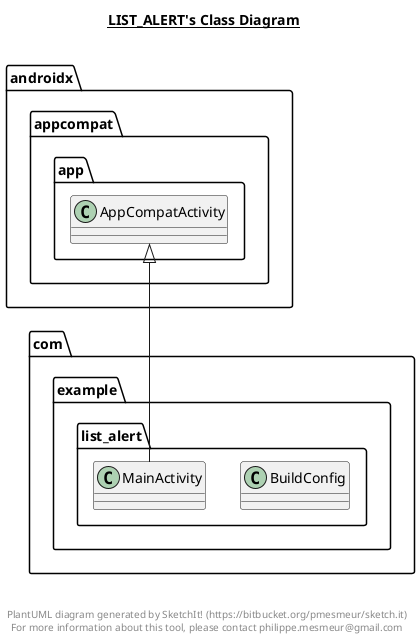 @startuml

title __LIST_ALERT's Class Diagram__\n

  namespace com.example.list_alert {
    class com.example.list_alert.BuildConfig {
    }
  }
  

  namespace com.example.list_alert {
    class com.example.list_alert.MainActivity {
    }
  }
  

  com.example.list_alert.MainActivity -up-|> androidx.appcompat.app.AppCompatActivity


right footer


PlantUML diagram generated by SketchIt! (https://bitbucket.org/pmesmeur/sketch.it)
For more information about this tool, please contact philippe.mesmeur@gmail.com
endfooter

@enduml
